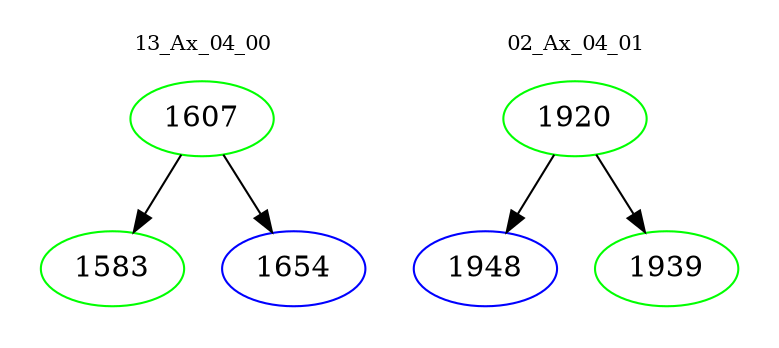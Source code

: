 digraph{
subgraph cluster_0 {
color = white
label = "13_Ax_04_00";
fontsize=10;
T0_1607 [label="1607", color="green"]
T0_1607 -> T0_1583 [color="black"]
T0_1583 [label="1583", color="green"]
T0_1607 -> T0_1654 [color="black"]
T0_1654 [label="1654", color="blue"]
}
subgraph cluster_1 {
color = white
label = "02_Ax_04_01";
fontsize=10;
T1_1920 [label="1920", color="green"]
T1_1920 -> T1_1948 [color="black"]
T1_1948 [label="1948", color="blue"]
T1_1920 -> T1_1939 [color="black"]
T1_1939 [label="1939", color="green"]
}
}
